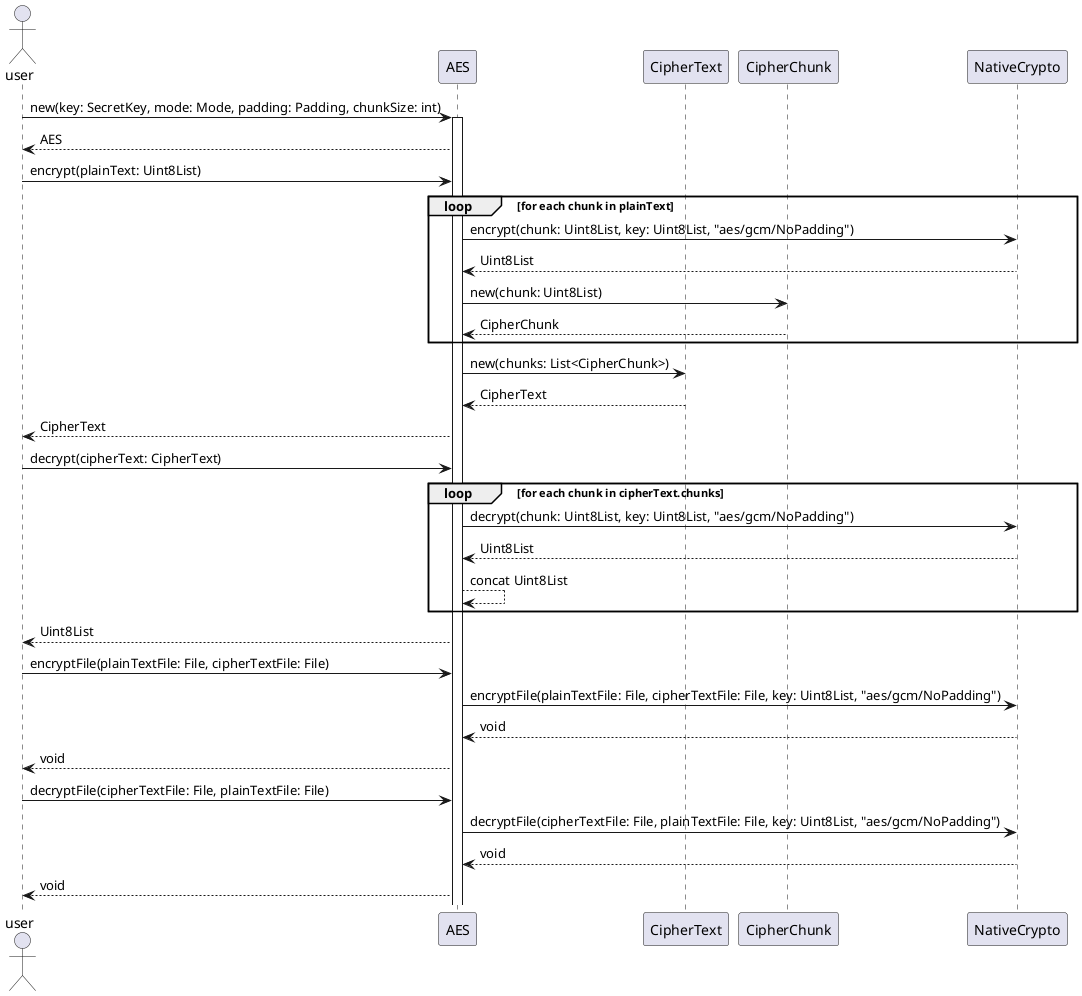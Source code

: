 @startuml aes_dss

actor user
participant AES as aes
participant CipherText as ct
participant CipherChunk as cc
participant NativeCrypto as nc

user -> aes : new(key: SecretKey, mode: Mode, padding: Padding, chunkSize: int)
activate aes
aes --> user : AES
user -> aes : encrypt(plainText: Uint8List)

loop for each chunk in plainText
    aes -> nc : encrypt(chunk: Uint8List, key: Uint8List, "aes/gcm/NoPadding")
    nc --> aes : Uint8List
    aes -> cc : new(chunk: Uint8List)
    cc --> aes : CipherChunk
end

aes -> ct : new(chunks: List<CipherChunk>)
ct --> aes : CipherText
aes --> user : CipherText

user -> aes : decrypt(cipherText: CipherText)
loop for each chunk in cipherText.chunks
    aes -> nc : decrypt(chunk: Uint8List, key: Uint8List, "aes/gcm/NoPadding")
    nc --> aes : Uint8List
    aes --> aes : concat Uint8List
end

aes --> user : Uint8List

user -> aes : encryptFile(plainTextFile: File, cipherTextFile: File)
aes -> nc : encryptFile(plainTextFile: File, cipherTextFile: File, key: Uint8List, "aes/gcm/NoPadding")
nc --> aes : void
aes --> user : void

user -> aes : decryptFile(cipherTextFile: File, plainTextFile: File)
aes -> nc : decryptFile(cipherTextFile: File, plainTextFile: File, key: Uint8List, "aes/gcm/NoPadding")
nc --> aes : void
aes --> user : void

@enduml